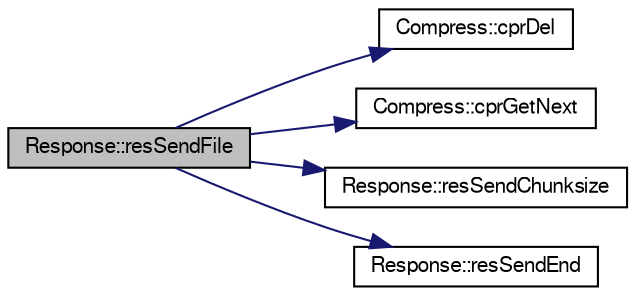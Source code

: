 digraph G
{
  bgcolor="transparent";
  edge [fontname="FreeSans",fontsize="10",labelfontname="FreeSans",labelfontsize="10"];
  node [fontname="FreeSans",fontsize="10",shape=record];
  rankdir=LR;
  Node1 [label="Response::resSendFile",height=0.2,width=0.4,color="black", fillcolor="grey75", style="filled" fontcolor="black"];
  Node1 -> Node2 [color="midnightblue",fontsize="10",style="solid",fontname="FreeSans"];
  Node2 [label="Compress::cprDel",height=0.2,width=0.4,color="black",URL="$structCompress.html#a95898c0e81588af5fa5ca6b25c4b063a"];
  Node1 -> Node3 [color="midnightblue",fontsize="10",style="solid",fontname="FreeSans"];
  Node3 [label="Compress::cprGetNext",height=0.2,width=0.4,color="black",URL="$structCompress.html#a87697ac2962119c4bd642b510cfa529c"];
  Node1 -> Node4 [color="midnightblue",fontsize="10",style="solid",fontname="FreeSans"];
  Node4 [label="Response::resSendChunksize",height=0.2,width=0.4,color="black",URL="$structResponse.html#a68277b0981745f4d62f8e9dcd767e203"];
  Node1 -> Node5 [color="midnightblue",fontsize="10",style="solid",fontname="FreeSans"];
  Node5 [label="Response::resSendEnd",height=0.2,width=0.4,color="black",URL="$structResponse.html#a63ac9b985f46a615ea6a05c10f8fda2a"];
}
